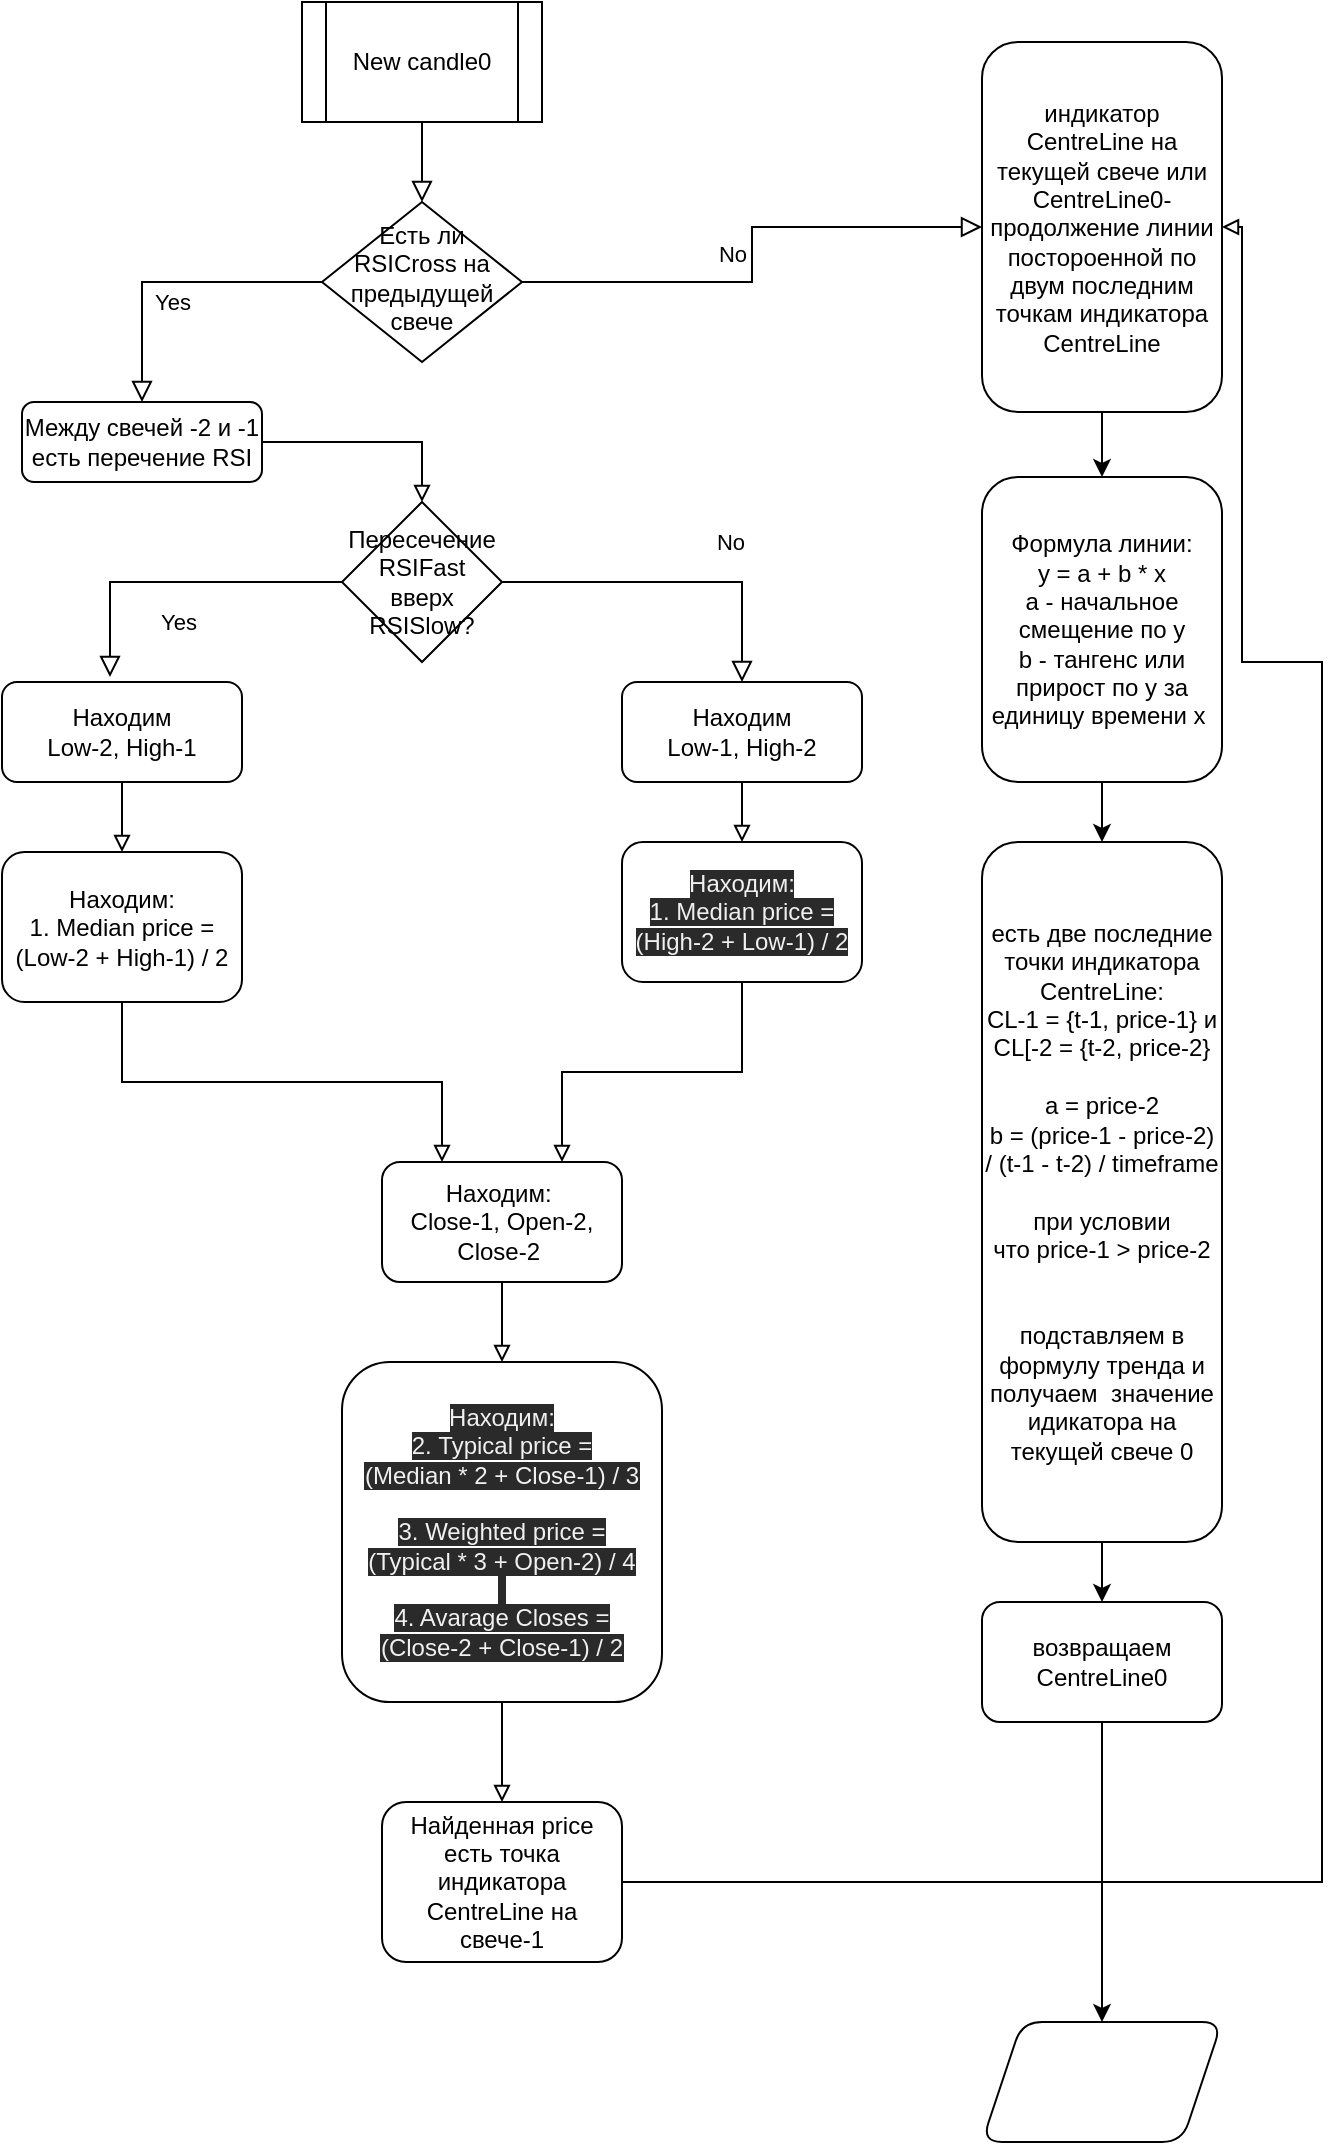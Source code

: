 <mxfile version="14.1.8" type="device"><diagram id="C5RBs43oDa-KdzZeNtuy" name="Page-1"><mxGraphModel dx="1072" dy="612" grid="1" gridSize="10" guides="1" tooltips="1" connect="1" arrows="1" fold="1" page="1" pageScale="1" pageWidth="827" pageHeight="1169" math="0" shadow="0"><root><mxCell id="WIyWlLk6GJQsqaUBKTNV-0"/><mxCell id="WIyWlLk6GJQsqaUBKTNV-1" parent="WIyWlLk6GJQsqaUBKTNV-0"/><mxCell id="WIyWlLk6GJQsqaUBKTNV-2" value="" style="rounded=0;html=1;jettySize=auto;orthogonalLoop=1;fontSize=11;endArrow=block;endFill=0;endSize=8;strokeWidth=1;shadow=0;labelBackgroundColor=none;edgeStyle=orthogonalEdgeStyle;exitX=0.5;exitY=1;exitDx=0;exitDy=0;" parent="WIyWlLk6GJQsqaUBKTNV-1" source="HBGL8tIPK-zpdltuG6QF-21" target="WIyWlLk6GJQsqaUBKTNV-6" edge="1"><mxGeometry relative="1" as="geometry"><mxPoint x="360" y="90" as="sourcePoint"/></mxGeometry></mxCell><mxCell id="WIyWlLk6GJQsqaUBKTNV-4" value="Yes" style="rounded=0;html=1;jettySize=auto;orthogonalLoop=1;fontSize=11;endArrow=block;endFill=0;endSize=8;strokeWidth=1;shadow=0;labelBackgroundColor=none;edgeStyle=orthogonalEdgeStyle;exitX=0;exitY=0.5;exitDx=0;exitDy=0;entryX=0.45;entryY=-0.05;entryDx=0;entryDy=0;entryPerimeter=0;" parent="WIyWlLk6GJQsqaUBKTNV-1" source="HBGL8tIPK-zpdltuG6QF-3" target="HBGL8tIPK-zpdltuG6QF-1" edge="1"><mxGeometry y="20" relative="1" as="geometry"><mxPoint as="offset"/><mxPoint x="200" y="320" as="sourcePoint"/><mxPoint x="200" y="350" as="targetPoint"/></mxGeometry></mxCell><mxCell id="WIyWlLk6GJQsqaUBKTNV-5" value="No" style="edgeStyle=orthogonalEdgeStyle;rounded=0;html=1;jettySize=auto;orthogonalLoop=1;fontSize=11;endArrow=block;endFill=0;endSize=8;strokeWidth=1;shadow=0;labelBackgroundColor=none;entryX=0;entryY=0.5;entryDx=0;entryDy=0;" parent="WIyWlLk6GJQsqaUBKTNV-1" source="WIyWlLk6GJQsqaUBKTNV-6" target="nPvqearEx7k8Bj-Xv34h-0" edge="1"><mxGeometry y="10" relative="1" as="geometry"><mxPoint as="offset"/><mxPoint x="620" y="160" as="targetPoint"/></mxGeometry></mxCell><mxCell id="WIyWlLk6GJQsqaUBKTNV-6" value="Есть ли RSICross на предыдущей свече" style="rhombus;whiteSpace=wrap;html=1;shadow=0;fontFamily=Helvetica;fontSize=12;align=center;strokeWidth=1;spacing=6;spacingTop=-4;" parent="WIyWlLk6GJQsqaUBKTNV-1" vertex="1"><mxGeometry x="310" y="120" width="100" height="80" as="geometry"/></mxCell><mxCell id="WIyWlLk6GJQsqaUBKTNV-8" value="No" style="rounded=0;html=1;jettySize=auto;orthogonalLoop=1;fontSize=11;endArrow=block;endFill=0;endSize=8;strokeWidth=1;shadow=0;labelBackgroundColor=none;edgeStyle=orthogonalEdgeStyle;exitX=1;exitY=0.5;exitDx=0;exitDy=0;entryX=0.5;entryY=0;entryDx=0;entryDy=0;" parent="WIyWlLk6GJQsqaUBKTNV-1" source="HBGL8tIPK-zpdltuG6QF-3" target="WIyWlLk6GJQsqaUBKTNV-11" edge="1"><mxGeometry x="0.333" y="20" relative="1" as="geometry"><mxPoint as="offset"/><mxPoint x="740" y="370" as="sourcePoint"/><mxPoint x="490" y="300" as="targetPoint"/></mxGeometry></mxCell><mxCell id="WIyWlLk6GJQsqaUBKTNV-9" value="Yes" style="edgeStyle=orthogonalEdgeStyle;rounded=0;html=1;jettySize=auto;orthogonalLoop=1;fontSize=11;endArrow=block;endFill=0;endSize=8;strokeWidth=1;shadow=0;labelBackgroundColor=none;exitX=0;exitY=0.5;exitDx=0;exitDy=0;" parent="WIyWlLk6GJQsqaUBKTNV-1" source="WIyWlLk6GJQsqaUBKTNV-6" target="WIyWlLk6GJQsqaUBKTNV-12" edge="1"><mxGeometry y="10" relative="1" as="geometry"><mxPoint as="offset"/><mxPoint x="400" y="260" as="sourcePoint"/></mxGeometry></mxCell><mxCell id="HBGL8tIPK-zpdltuG6QF-8" value="" style="edgeStyle=orthogonalEdgeStyle;rounded=0;orthogonalLoop=1;jettySize=auto;html=1;startArrow=none;startFill=0;endArrow=block;endFill=0;" parent="WIyWlLk6GJQsqaUBKTNV-1" source="WIyWlLk6GJQsqaUBKTNV-11" target="HBGL8tIPK-zpdltuG6QF-7" edge="1"><mxGeometry relative="1" as="geometry"/></mxCell><mxCell id="WIyWlLk6GJQsqaUBKTNV-11" value="Находим &lt;br&gt;Low-1, High-2" style="rounded=1;whiteSpace=wrap;html=1;fontSize=12;glass=0;strokeWidth=1;shadow=0;" parent="WIyWlLk6GJQsqaUBKTNV-1" vertex="1"><mxGeometry x="460" y="360" width="120" height="50" as="geometry"/></mxCell><mxCell id="HBGL8tIPK-zpdltuG6QF-2" value="" style="edgeStyle=orthogonalEdgeStyle;rounded=0;orthogonalLoop=1;jettySize=auto;html=1;startArrow=none;startFill=0;endArrow=block;endFill=0;entryX=0.5;entryY=0;entryDx=0;entryDy=0;" parent="WIyWlLk6GJQsqaUBKTNV-1" source="WIyWlLk6GJQsqaUBKTNV-12" target="HBGL8tIPK-zpdltuG6QF-3" edge="1"><mxGeometry relative="1" as="geometry"/></mxCell><mxCell id="WIyWlLk6GJQsqaUBKTNV-12" value="Между свечей -2 и -1 есть перечение RSI" style="rounded=1;whiteSpace=wrap;html=1;fontSize=12;glass=0;strokeWidth=1;shadow=0;" parent="WIyWlLk6GJQsqaUBKTNV-1" vertex="1"><mxGeometry x="160" y="220" width="120" height="40" as="geometry"/></mxCell><mxCell id="HBGL8tIPK-zpdltuG6QF-6" value="" style="edgeStyle=orthogonalEdgeStyle;rounded=0;orthogonalLoop=1;jettySize=auto;html=1;startArrow=none;startFill=0;endArrow=block;endFill=0;" parent="WIyWlLk6GJQsqaUBKTNV-1" source="HBGL8tIPK-zpdltuG6QF-1" target="HBGL8tIPK-zpdltuG6QF-5" edge="1"><mxGeometry relative="1" as="geometry"/></mxCell><mxCell id="HBGL8tIPK-zpdltuG6QF-1" value="Находим &lt;br&gt;Low-2, High-1" style="rounded=1;whiteSpace=wrap;html=1;" parent="WIyWlLk6GJQsqaUBKTNV-1" vertex="1"><mxGeometry x="150" y="360" width="120" height="50" as="geometry"/></mxCell><mxCell id="HBGL8tIPK-zpdltuG6QF-3" value="Пересечение RSIFast вверх RSISlow?" style="rhombus;whiteSpace=wrap;html=1;" parent="WIyWlLk6GJQsqaUBKTNV-1" vertex="1"><mxGeometry x="320" y="270" width="80" height="80" as="geometry"/></mxCell><mxCell id="HBGL8tIPK-zpdltuG6QF-10" value="" style="edgeStyle=orthogonalEdgeStyle;rounded=0;orthogonalLoop=1;jettySize=auto;html=1;startArrow=none;startFill=0;endArrow=block;endFill=0;exitX=0.5;exitY=1;exitDx=0;exitDy=0;" parent="WIyWlLk6GJQsqaUBKTNV-1" source="HBGL8tIPK-zpdltuG6QF-11" target="HBGL8tIPK-zpdltuG6QF-9" edge="1"><mxGeometry relative="1" as="geometry"><mxPoint x="400" y="670" as="sourcePoint"/></mxGeometry></mxCell><mxCell id="HBGL8tIPK-zpdltuG6QF-14" value="" style="edgeStyle=orthogonalEdgeStyle;rounded=0;orthogonalLoop=1;jettySize=auto;html=1;startArrow=none;startFill=0;endArrow=block;endFill=0;entryX=0.25;entryY=0;entryDx=0;entryDy=0;exitX=0.5;exitY=1;exitDx=0;exitDy=0;" parent="WIyWlLk6GJQsqaUBKTNV-1" source="HBGL8tIPK-zpdltuG6QF-5" target="HBGL8tIPK-zpdltuG6QF-11" edge="1"><mxGeometry relative="1" as="geometry"><mxPoint x="500" y="590" as="targetPoint"/></mxGeometry></mxCell><mxCell id="HBGL8tIPK-zpdltuG6QF-5" value="Находим:&lt;br&gt;1. Median price = (Low-2 + High-1) / 2" style="whiteSpace=wrap;html=1;rounded=1;" parent="WIyWlLk6GJQsqaUBKTNV-1" vertex="1"><mxGeometry x="150" y="445" width="120" height="75" as="geometry"/></mxCell><mxCell id="HBGL8tIPK-zpdltuG6QF-12" value="" style="edgeStyle=orthogonalEdgeStyle;rounded=0;orthogonalLoop=1;jettySize=auto;html=1;startArrow=none;startFill=0;endArrow=block;endFill=0;entryX=0.75;entryY=0;entryDx=0;entryDy=0;" parent="WIyWlLk6GJQsqaUBKTNV-1" source="HBGL8tIPK-zpdltuG6QF-7" target="HBGL8tIPK-zpdltuG6QF-11" edge="1"><mxGeometry relative="1" as="geometry"/></mxCell><mxCell id="HBGL8tIPK-zpdltuG6QF-7" value="&lt;span style=&quot;color: rgb(240 , 240 , 240) ; font-family: &amp;#34;helvetica&amp;#34; ; font-size: 12px ; font-style: normal ; font-weight: 400 ; letter-spacing: normal ; text-align: center ; text-indent: 0px ; text-transform: none ; word-spacing: 0px ; background-color: rgb(42 , 42 , 42) ; display: inline ; float: none&quot;&gt;Находим:&lt;/span&gt;&lt;br style=&quot;color: rgb(240 , 240 , 240) ; font-family: &amp;#34;helvetica&amp;#34; ; font-size: 12px ; font-style: normal ; font-weight: 400 ; letter-spacing: normal ; text-align: center ; text-indent: 0px ; text-transform: none ; word-spacing: 0px ; background-color: rgb(42 , 42 , 42)&quot;&gt;&lt;span style=&quot;color: rgb(240 , 240 , 240) ; font-family: &amp;#34;helvetica&amp;#34; ; font-size: 12px ; font-style: normal ; font-weight: 400 ; letter-spacing: normal ; text-align: center ; text-indent: 0px ; text-transform: none ; word-spacing: 0px ; background-color: rgb(42 , 42 , 42) ; display: inline ; float: none&quot;&gt;1. Median price = (High-2 + Low-1) / 2&lt;/span&gt;" style="whiteSpace=wrap;html=1;rounded=1;shadow=0;strokeWidth=1;glass=0;" parent="WIyWlLk6GJQsqaUBKTNV-1" vertex="1"><mxGeometry x="460" y="440" width="120" height="70" as="geometry"/></mxCell><mxCell id="HBGL8tIPK-zpdltuG6QF-16" value="" style="edgeStyle=orthogonalEdgeStyle;rounded=0;orthogonalLoop=1;jettySize=auto;html=1;startArrow=none;startFill=0;endArrow=block;endFill=0;" parent="WIyWlLk6GJQsqaUBKTNV-1" source="HBGL8tIPK-zpdltuG6QF-9" target="HBGL8tIPK-zpdltuG6QF-15" edge="1"><mxGeometry relative="1" as="geometry"/></mxCell><mxCell id="HBGL8tIPK-zpdltuG6QF-9" value="&lt;span style=&quot;color: rgb(240 , 240 , 240) ; font-family: &amp;#34;helvetica&amp;#34; ; font-size: 12px ; font-style: normal ; font-weight: 400 ; letter-spacing: normal ; text-align: center ; text-indent: 0px ; text-transform: none ; word-spacing: 0px ; background-color: rgb(42 , 42 , 42) ; display: inline ; float: none&quot;&gt;Находим:&lt;/span&gt;&lt;br style=&quot;color: rgb(240 , 240 , 240) ; font-family: &amp;#34;helvetica&amp;#34; ; font-size: 12px ; font-style: normal ; font-weight: 400 ; letter-spacing: normal ; text-align: center ; text-indent: 0px ; text-transform: none ; word-spacing: 0px ; background-color: rgb(42 , 42 , 42)&quot;&gt;&lt;span style=&quot;color: rgb(240 , 240 , 240) ; font-family: &amp;#34;helvetica&amp;#34; ; font-size: 12px ; font-style: normal ; font-weight: 400 ; letter-spacing: normal ; text-align: center ; text-indent: 0px ; text-transform: none ; word-spacing: 0px ; background-color: rgb(42 , 42 , 42) ; display: inline ; float: none&quot;&gt;2. Typical price = &lt;br&gt;(Median * 2 + Close-1) / 3&lt;br&gt;&lt;/span&gt;&lt;br style=&quot;color: rgb(240 , 240 , 240) ; font-family: &amp;#34;helvetica&amp;#34; ; font-size: 12px ; font-style: normal ; font-weight: 400 ; letter-spacing: normal ; text-align: center ; text-indent: 0px ; text-transform: none ; word-spacing: 0px ; background-color: rgb(42 , 42 , 42)&quot;&gt;&lt;span style=&quot;color: rgb(240 , 240 , 240) ; font-family: &amp;#34;helvetica&amp;#34; ; font-size: 12px ; font-style: normal ; font-weight: 400 ; letter-spacing: normal ; text-align: center ; text-indent: 0px ; text-transform: none ; word-spacing: 0px ; background-color: rgb(42 , 42 , 42) ; display: inline ; float: none&quot;&gt;3. Weighted price = &lt;br&gt;(Typical * 3 + Open-2) / 4&lt;br&gt;&amp;nbsp;&lt;/span&gt;&lt;br style=&quot;color: rgb(240 , 240 , 240) ; font-family: &amp;#34;helvetica&amp;#34; ; font-size: 12px ; font-style: normal ; font-weight: 400 ; letter-spacing: normal ; text-align: center ; text-indent: 0px ; text-transform: none ; word-spacing: 0px ; background-color: rgb(42 , 42 , 42)&quot;&gt;&lt;span style=&quot;color: rgb(240 , 240 , 240) ; font-family: &amp;#34;helvetica&amp;#34; ; font-size: 12px ; font-style: normal ; font-weight: 400 ; letter-spacing: normal ; text-align: center ; text-indent: 0px ; text-transform: none ; word-spacing: 0px ; background-color: rgb(42 , 42 , 42) ; display: inline ; float: none&quot;&gt;4. Avarage Closes = &lt;br&gt;(Close-2 + Close-1) / 2&lt;/span&gt;" style="whiteSpace=wrap;html=1;rounded=1;" parent="WIyWlLk6GJQsqaUBKTNV-1" vertex="1"><mxGeometry x="320" y="700" width="160" height="170" as="geometry"/></mxCell><mxCell id="HBGL8tIPK-zpdltuG6QF-11" value="&lt;span&gt;Находим:&amp;nbsp;&lt;br&gt;Close-1, Open-2, Close-2&amp;nbsp;&lt;/span&gt;" style="whiteSpace=wrap;html=1;rounded=1;shadow=0;strokeWidth=1;glass=0;" parent="WIyWlLk6GJQsqaUBKTNV-1" vertex="1"><mxGeometry x="340" y="600" width="120" height="60" as="geometry"/></mxCell><mxCell id="HBGL8tIPK-zpdltuG6QF-18" value="" style="edgeStyle=orthogonalEdgeStyle;rounded=0;orthogonalLoop=1;jettySize=auto;html=1;startArrow=none;startFill=0;endArrow=block;endFill=0;entryX=1;entryY=0.5;entryDx=0;entryDy=0;" parent="WIyWlLk6GJQsqaUBKTNV-1" source="HBGL8tIPK-zpdltuG6QF-15" target="nPvqearEx7k8Bj-Xv34h-0" edge="1"><mxGeometry relative="1" as="geometry"><mxPoint x="790" y="420" as="targetPoint"/><Array as="points"><mxPoint x="810" y="960"/><mxPoint x="810" y="350"/><mxPoint x="770" y="350"/></Array></mxGeometry></mxCell><mxCell id="HBGL8tIPK-zpdltuG6QF-15" value="Найденная price есть точка индикатора CentreLine на свече-1" style="whiteSpace=wrap;html=1;rounded=1;" parent="WIyWlLk6GJQsqaUBKTNV-1" vertex="1"><mxGeometry x="340" y="920" width="120" height="80" as="geometry"/></mxCell><mxCell id="HBGL8tIPK-zpdltuG6QF-21" value="New candle0" style="shape=process;whiteSpace=wrap;html=1;backgroundOutline=1;" parent="WIyWlLk6GJQsqaUBKTNV-1" vertex="1"><mxGeometry x="300" y="20" width="120" height="60" as="geometry"/></mxCell><mxCell id="nPvqearEx7k8Bj-Xv34h-8" value="" style="edgeStyle=orthogonalEdgeStyle;rounded=0;orthogonalLoop=1;jettySize=auto;html=1;" edge="1" parent="WIyWlLk6GJQsqaUBKTNV-1" source="nPvqearEx7k8Bj-Xv34h-0" target="nPvqearEx7k8Bj-Xv34h-7"><mxGeometry relative="1" as="geometry"/></mxCell><mxCell id="nPvqearEx7k8Bj-Xv34h-0" value="индикатор CentreLine на текущей свече или CentreLine0- продолжение линии постороенной по двум последним точкам индикатора CentreLine" style="rounded=1;whiteSpace=wrap;html=1;" vertex="1" parent="WIyWlLk6GJQsqaUBKTNV-1"><mxGeometry x="640" y="40" width="120" height="185" as="geometry"/></mxCell><mxCell id="nPvqearEx7k8Bj-Xv34h-10" value="" style="edgeStyle=orthogonalEdgeStyle;rounded=0;orthogonalLoop=1;jettySize=auto;html=1;" edge="1" parent="WIyWlLk6GJQsqaUBKTNV-1" source="nPvqearEx7k8Bj-Xv34h-7" target="nPvqearEx7k8Bj-Xv34h-9"><mxGeometry relative="1" as="geometry"/></mxCell><mxCell id="nPvqearEx7k8Bj-Xv34h-7" value="Формула линии:&lt;br&gt;y = a + b * x&lt;br&gt;a - начальное смещение по y&lt;br&gt;b - тангенс или прирост по y за единицу времени x&amp;nbsp;" style="whiteSpace=wrap;html=1;rounded=1;" vertex="1" parent="WIyWlLk6GJQsqaUBKTNV-1"><mxGeometry x="640" y="257.5" width="120" height="152.5" as="geometry"/></mxCell><mxCell id="nPvqearEx7k8Bj-Xv34h-12" value="" style="edgeStyle=orthogonalEdgeStyle;rounded=0;orthogonalLoop=1;jettySize=auto;html=1;" edge="1" parent="WIyWlLk6GJQsqaUBKTNV-1" source="nPvqearEx7k8Bj-Xv34h-9" target="nPvqearEx7k8Bj-Xv34h-11"><mxGeometry relative="1" as="geometry"/></mxCell><mxCell id="nPvqearEx7k8Bj-Xv34h-9" value="есть две последние точки индикатора CentreLine:&lt;br&gt;CL-1 = {t-1, price-1} и CL[-2 = {t-2, price-2}&lt;br&gt;&lt;br&gt;a = price-2&lt;br&gt;b = (price-1 - price-2) / (t-1 - t-2) / timeframe&lt;br&gt;&lt;br&gt;при условии что&amp;nbsp;price-1 &amp;gt; price-2&lt;br&gt;&lt;br&gt;&lt;br&gt;подставляем в формулу тренда и получаем&amp;nbsp; значение идикатора на текущей свече 0" style="whiteSpace=wrap;html=1;rounded=1;" vertex="1" parent="WIyWlLk6GJQsqaUBKTNV-1"><mxGeometry x="640" y="440" width="120" height="350" as="geometry"/></mxCell><mxCell id="nPvqearEx7k8Bj-Xv34h-14" value="" style="edgeStyle=orthogonalEdgeStyle;rounded=0;orthogonalLoop=1;jettySize=auto;html=1;" edge="1" parent="WIyWlLk6GJQsqaUBKTNV-1" source="nPvqearEx7k8Bj-Xv34h-11" target="nPvqearEx7k8Bj-Xv34h-13"><mxGeometry relative="1" as="geometry"/></mxCell><mxCell id="nPvqearEx7k8Bj-Xv34h-11" value="возвращаем CentreLine0" style="whiteSpace=wrap;html=1;rounded=1;" vertex="1" parent="WIyWlLk6GJQsqaUBKTNV-1"><mxGeometry x="640" y="820" width="120" height="60" as="geometry"/></mxCell><mxCell id="nPvqearEx7k8Bj-Xv34h-13" value="" style="shape=parallelogram;perimeter=parallelogramPerimeter;whiteSpace=wrap;html=1;fixedSize=1;rounded=1;" vertex="1" parent="WIyWlLk6GJQsqaUBKTNV-1"><mxGeometry x="640" y="1030" width="120" height="60" as="geometry"/></mxCell></root></mxGraphModel></diagram></mxfile>